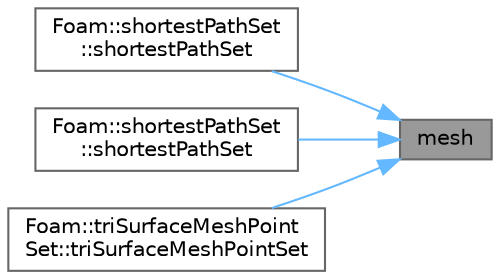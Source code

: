 digraph "mesh"
{
 // LATEX_PDF_SIZE
  bgcolor="transparent";
  edge [fontname=Helvetica,fontsize=10,labelfontname=Helvetica,labelfontsize=10];
  node [fontname=Helvetica,fontsize=10,shape=box,height=0.2,width=0.4];
  rankdir="RL";
  Node1 [id="Node000001",label="mesh",height=0.2,width=0.4,color="gray40", fillcolor="grey60", style="filled", fontcolor="black",tooltip=" "];
  Node1 -> Node2 [id="edge1_Node000001_Node000002",dir="back",color="steelblue1",style="solid",tooltip=" "];
  Node2 [id="Node000002",label="Foam::shortestPathSet\l::shortestPathSet",height=0.2,width=0.4,color="grey40", fillcolor="white", style="filled",URL="$classFoam_1_1shortestPathSet.html#a01c1fdf6239210f3c2d40b88e438282b",tooltip=" "];
  Node1 -> Node3 [id="edge2_Node000001_Node000003",dir="back",color="steelblue1",style="solid",tooltip=" "];
  Node3 [id="Node000003",label="Foam::shortestPathSet\l::shortestPathSet",height=0.2,width=0.4,color="grey40", fillcolor="white", style="filled",URL="$classFoam_1_1shortestPathSet.html#a32d23597893a3399f801bf09bcd76eaa",tooltip=" "];
  Node1 -> Node4 [id="edge3_Node000001_Node000004",dir="back",color="steelblue1",style="solid",tooltip=" "];
  Node4 [id="Node000004",label="Foam::triSurfaceMeshPoint\lSet::triSurfaceMeshPointSet",height=0.2,width=0.4,color="grey40", fillcolor="white", style="filled",URL="$classFoam_1_1triSurfaceMeshPointSet.html#a7946bec146a05b6d03220861af81d72a",tooltip=" "];
}
